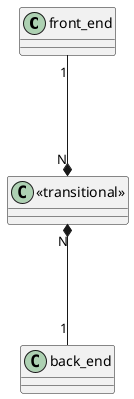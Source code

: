 @startuml

front_end "1" ---* "N" "<<transitional>>"
"<<transitional>>" "N" *--- "1" back_end

@enduml
